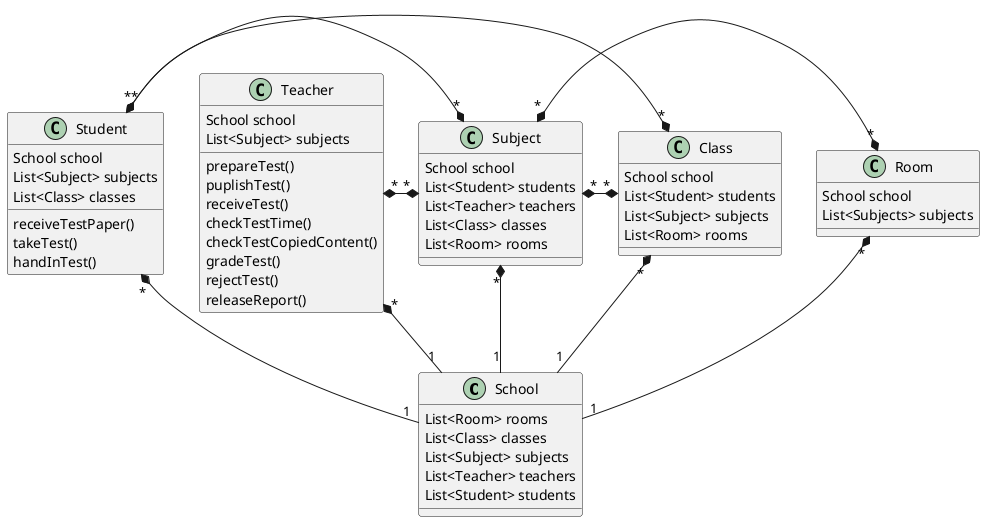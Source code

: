 @startuml

class School {
    List<Room> rooms
    List<Class> classes
    List<Subject> subjects
    List<Teacher> teachers
    List<Student> students
}

class Room {
    School school
    List<Subjects> subjects
}

class Teacher {
    School school
    List<Subject> subjects

    prepareTest()
    puplishTest()
    receiveTest()
    checkTestTime()
    checkTestCopiedContent()
    gradeTest()
    rejectTest()
    releaseReport()
}

class Subject {
    School school
    List<Student> students
    List<Teacher> teachers
    List<Class> classes
    List<Room> rooms
}

class Class {
    School school
    List<Student> students
    List<Subject> subjects
    List<Room> rooms
}

class Student {
    School school
    List<Subject> subjects
    List<Class> classes

    receiveTestPaper()
    takeTest()
    handInTest()
}


'Relations
Subject "*"*--"1" School
Subject "*"*-*"*" Room
Subject "*"*-*"*" Class

Room "*"*--"1" School

Class "*"*--"1" School

Teacher "*"*-*"*" Subject
Teacher "*"*--"1" School

Student "*"*-*"*" Subject
Student "*"*-*"*" Class
Student "*"*--"1" School

@enduml